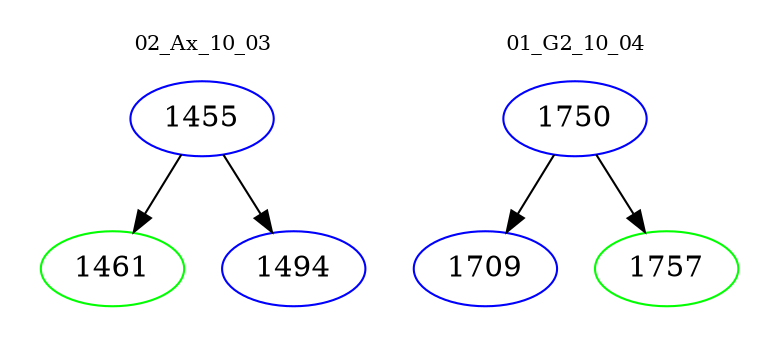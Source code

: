 digraph{
subgraph cluster_0 {
color = white
label = "02_Ax_10_03";
fontsize=10;
T0_1455 [label="1455", color="blue"]
T0_1455 -> T0_1461 [color="black"]
T0_1461 [label="1461", color="green"]
T0_1455 -> T0_1494 [color="black"]
T0_1494 [label="1494", color="blue"]
}
subgraph cluster_1 {
color = white
label = "01_G2_10_04";
fontsize=10;
T1_1750 [label="1750", color="blue"]
T1_1750 -> T1_1709 [color="black"]
T1_1709 [label="1709", color="blue"]
T1_1750 -> T1_1757 [color="black"]
T1_1757 [label="1757", color="green"]
}
}
